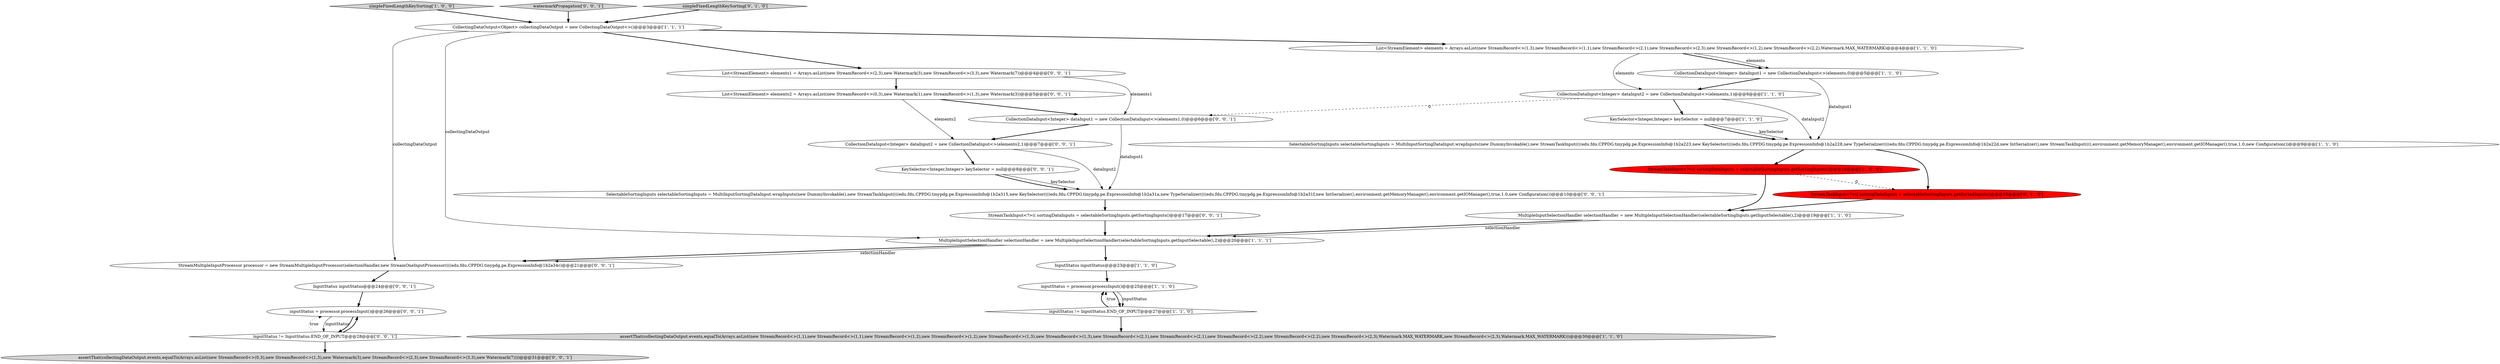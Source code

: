 digraph {
10 [style = filled, label = "CollectingDataOutput<Object> collectingDataOutput = new CollectingDataOutput<>()@@@3@@@['1', '1', '1']", fillcolor = white, shape = ellipse image = "AAA0AAABBB1BBB"];
19 [style = filled, label = "StreamTaskInput<?>(( sortingDataInputs = selectableSortingInputs.getSortingInputs()@@@17@@@['0', '0', '1']", fillcolor = white, shape = ellipse image = "AAA0AAABBB3BBB"];
24 [style = filled, label = "assertThat(collectingDataOutput.events,equalTo(Arrays.asList(new StreamRecord<>(0,3),new StreamRecord<>(1,3),new Watermark(3),new StreamRecord<>(2,3),new StreamRecord<>(3,3),new Watermark(7))))@@@31@@@['0', '0', '1']", fillcolor = lightgray, shape = ellipse image = "AAA0AAABBB3BBB"];
11 [style = filled, label = "List<StreamElement> elements = Arrays.asList(new StreamRecord<>(1,3),new StreamRecord<>(1,1),new StreamRecord<>(2,1),new StreamRecord<>(2,3),new StreamRecord<>(1,2),new StreamRecord<>(2,2),Watermark.MAX_WATERMARK)@@@4@@@['1', '1', '0']", fillcolor = white, shape = ellipse image = "AAA0AAABBB1BBB"];
2 [style = filled, label = "KeySelector<Integer,Integer> keySelector = null@@@7@@@['1', '1', '0']", fillcolor = white, shape = ellipse image = "AAA0AAABBB1BBB"];
12 [style = filled, label = "simpleFixedLengthKeySorting['1', '0', '0']", fillcolor = lightgray, shape = diamond image = "AAA0AAABBB1BBB"];
26 [style = filled, label = "InputStatus inputStatus@@@24@@@['0', '0', '1']", fillcolor = white, shape = ellipse image = "AAA0AAABBB3BBB"];
7 [style = filled, label = "assertThat(collectingDataOutput.events,equalTo(Arrays.asList(new StreamRecord<>(1,1),new StreamRecord<>(1,1),new StreamRecord<>(1,2),new StreamRecord<>(1,2),new StreamRecord<>(1,3),new StreamRecord<>(1,3),new StreamRecord<>(2,1),new StreamRecord<>(2,1),new StreamRecord<>(2,2),new StreamRecord<>(2,2),new StreamRecord<>(2,3),Watermark.MAX_WATERMARK,new StreamRecord<>(2,3),Watermark.MAX_WATERMARK)))@@@30@@@['1', '1', '0']", fillcolor = lightgray, shape = ellipse image = "AAA0AAABBB1BBB"];
9 [style = filled, label = "SelectableSortingInputs selectableSortingInputs = MultiInputSortingDataInput.wrapInputs(new DummyInvokable(),new StreamTaskInput((((edu.fdu.CPPDG.tinypdg.pe.ExpressionInfo@1b2a223,new KeySelector((((edu.fdu.CPPDG.tinypdg.pe.ExpressionInfo@1b2a228,new TypeSerializer((((edu.fdu.CPPDG.tinypdg.pe.ExpressionInfo@1b2a22d,new IntSerializer(),new StreamTaskInput((((,environment.getMemoryManager(),environment.getIOManager(),true,1.0,new Configuration())@@@9@@@['1', '1', '0']", fillcolor = white, shape = ellipse image = "AAA0AAABBB1BBB"];
0 [style = filled, label = "CollectionDataInput<Integer> dataInput2 = new CollectionDataInput<>(elements,1)@@@6@@@['1', '1', '0']", fillcolor = white, shape = ellipse image = "AAA0AAABBB1BBB"];
4 [style = filled, label = "CollectionDataInput<Integer> dataInput1 = new CollectionDataInput<>(elements,0)@@@5@@@['1', '1', '0']", fillcolor = white, shape = ellipse image = "AAA0AAABBB1BBB"];
16 [style = filled, label = "List<StreamElement> elements1 = Arrays.asList(new StreamRecord<>(2,3),new Watermark(3),new StreamRecord<>(3,3),new Watermark(7))@@@4@@@['0', '0', '1']", fillcolor = white, shape = ellipse image = "AAA0AAABBB3BBB"];
6 [style = filled, label = "StreamTaskInput<?>(( sortingDataInputs = selectableSortingInputs.getSortingInputs()@@@16@@@['1', '0', '0']", fillcolor = red, shape = ellipse image = "AAA1AAABBB1BBB"];
20 [style = filled, label = "watermarkPropagation['0', '0', '1']", fillcolor = lightgray, shape = diamond image = "AAA0AAABBB3BBB"];
22 [style = filled, label = "CollectionDataInput<Integer> dataInput2 = new CollectionDataInput<>(elements2,1)@@@7@@@['0', '0', '1']", fillcolor = white, shape = ellipse image = "AAA0AAABBB3BBB"];
15 [style = filled, label = "simpleFixedLengthKeySorting['0', '1', '0']", fillcolor = lightgray, shape = diamond image = "AAA0AAABBB2BBB"];
25 [style = filled, label = "SelectableSortingInputs selectableSortingInputs = MultiInputSortingDataInput.wrapInputs(new DummyInvokable(),new StreamTaskInput((((edu.fdu.CPPDG.tinypdg.pe.ExpressionInfo@1b2a315,new KeySelector((((edu.fdu.CPPDG.tinypdg.pe.ExpressionInfo@1b2a31a,new TypeSerializer((((edu.fdu.CPPDG.tinypdg.pe.ExpressionInfo@1b2a31f,new IntSerializer(),environment.getMemoryManager(),environment.getIOManager(),true,1.0,new Configuration())@@@10@@@['0', '0', '1']", fillcolor = white, shape = ellipse image = "AAA0AAABBB3BBB"];
14 [style = filled, label = "StreamTaskInput<?>(( sortingDataInputs = selectableSortingInputs.getSortedInputs()@@@16@@@['0', '1', '0']", fillcolor = red, shape = ellipse image = "AAA1AAABBB2BBB"];
21 [style = filled, label = "StreamMultipleInputProcessor processor = new StreamMultipleInputProcessor(selectionHandler,new StreamOneInputProcessor((((edu.fdu.CPPDG.tinypdg.pe.ExpressionInfo@1b2a34c)@@@21@@@['0', '0', '1']", fillcolor = white, shape = ellipse image = "AAA0AAABBB3BBB"];
28 [style = filled, label = "inputStatus = processor.processInput()@@@26@@@['0', '0', '1']", fillcolor = white, shape = ellipse image = "AAA0AAABBB3BBB"];
17 [style = filled, label = "KeySelector<Integer,Integer> keySelector = null@@@8@@@['0', '0', '1']", fillcolor = white, shape = ellipse image = "AAA0AAABBB3BBB"];
5 [style = filled, label = "InputStatus inputStatus@@@23@@@['1', '1', '0']", fillcolor = white, shape = ellipse image = "AAA0AAABBB1BBB"];
8 [style = filled, label = "MultipleInputSelectionHandler selectionHandler = new MultipleInputSelectionHandler(selectableSortingInputs.getInputSelectable(),2)@@@19@@@['1', '1', '0']", fillcolor = white, shape = ellipse image = "AAA0AAABBB1BBB"];
27 [style = filled, label = "List<StreamElement> elements2 = Arrays.asList(new StreamRecord<>(0,3),new Watermark(1),new StreamRecord<>(1,3),new Watermark(3))@@@5@@@['0', '0', '1']", fillcolor = white, shape = ellipse image = "AAA0AAABBB3BBB"];
1 [style = filled, label = "inputStatus = processor.processInput()@@@25@@@['1', '1', '0']", fillcolor = white, shape = ellipse image = "AAA0AAABBB1BBB"];
13 [style = filled, label = "inputStatus != InputStatus.END_OF_INPUT@@@27@@@['1', '1', '0']", fillcolor = white, shape = diamond image = "AAA0AAABBB1BBB"];
23 [style = filled, label = "inputStatus != InputStatus.END_OF_INPUT@@@28@@@['0', '0', '1']", fillcolor = white, shape = diamond image = "AAA0AAABBB3BBB"];
18 [style = filled, label = "CollectionDataInput<Integer> dataInput1 = new CollectionDataInput<>(elements1,0)@@@6@@@['0', '0', '1']", fillcolor = white, shape = ellipse image = "AAA0AAABBB3BBB"];
3 [style = filled, label = "MultipleInputSelectionHandler selectionHandler = new MultipleInputSelectionHandler(selectableSortingInputs.getInputSelectable(),2)@@@20@@@['1', '1', '1']", fillcolor = white, shape = ellipse image = "AAA0AAABBB1BBB"];
17->25 [style = bold, label=""];
27->18 [style = bold, label=""];
15->10 [style = bold, label=""];
16->27 [style = bold, label=""];
4->9 [style = solid, label="dataInput1"];
23->28 [style = dotted, label="true"];
11->4 [style = bold, label=""];
0->2 [style = bold, label=""];
8->3 [style = bold, label=""];
2->9 [style = bold, label=""];
10->3 [style = solid, label="collectingDataOutput"];
16->18 [style = solid, label="elements1"];
6->14 [style = dashed, label="0"];
1->13 [style = bold, label=""];
11->0 [style = solid, label="elements"];
13->1 [style = bold, label=""];
9->6 [style = bold, label=""];
4->0 [style = bold, label=""];
20->10 [style = bold, label=""];
23->28 [style = bold, label=""];
5->1 [style = bold, label=""];
21->26 [style = bold, label=""];
13->1 [style = dotted, label="true"];
3->5 [style = bold, label=""];
12->10 [style = bold, label=""];
18->22 [style = bold, label=""];
23->24 [style = bold, label=""];
1->13 [style = solid, label="inputStatus"];
10->21 [style = solid, label="collectingDataOutput"];
0->9 [style = solid, label="dataInput2"];
10->16 [style = bold, label=""];
28->23 [style = solid, label="inputStatus"];
28->23 [style = bold, label=""];
13->7 [style = bold, label=""];
27->22 [style = solid, label="elements2"];
6->8 [style = bold, label=""];
25->19 [style = bold, label=""];
9->14 [style = bold, label=""];
22->17 [style = bold, label=""];
0->18 [style = dashed, label="0"];
3->21 [style = bold, label=""];
17->25 [style = solid, label="keySelector"];
3->21 [style = solid, label="selectionHandler"];
14->8 [style = bold, label=""];
22->25 [style = solid, label="dataInput2"];
26->28 [style = bold, label=""];
18->25 [style = solid, label="dataInput1"];
2->9 [style = solid, label="keySelector"];
11->4 [style = solid, label="elements"];
19->3 [style = bold, label=""];
8->3 [style = solid, label="selectionHandler"];
10->11 [style = bold, label=""];
}

